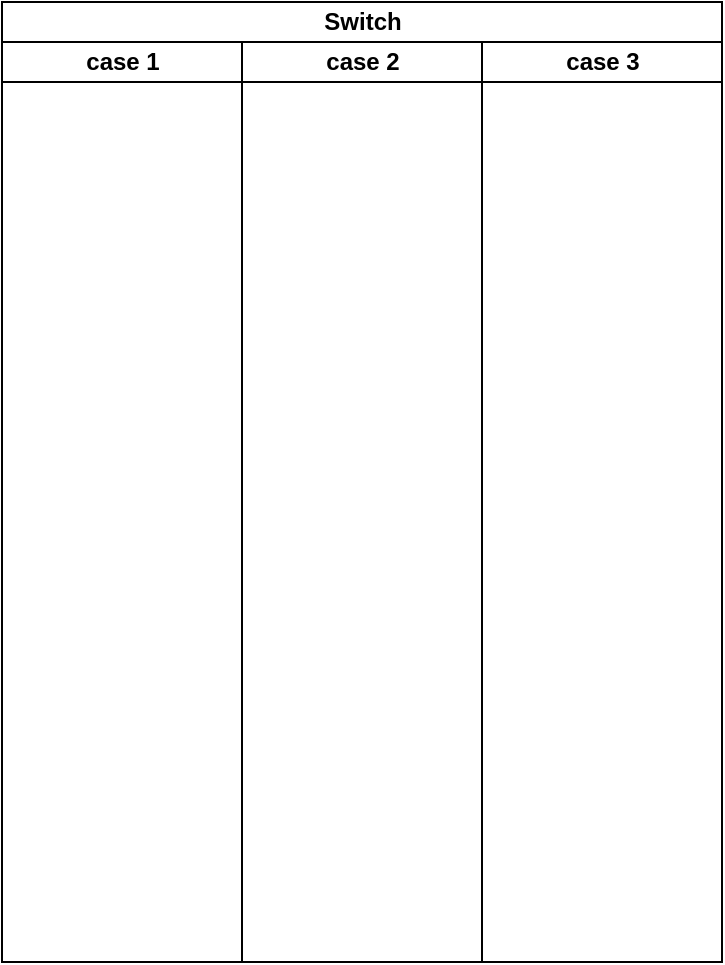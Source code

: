 <mxfile version="26.0.14">
  <diagram name="第 1 页" id="xQG21W5mX2yJOL5AeQkj">
    <mxGraphModel dx="1391" dy="761" grid="1" gridSize="10" guides="1" tooltips="1" connect="1" arrows="1" fold="1" page="1" pageScale="1" pageWidth="827" pageHeight="1169" math="0" shadow="0">
      <root>
        <mxCell id="0" />
        <mxCell id="1" parent="0" />
        <mxCell id="K1igxSFGgHAnKbKog8Dg-1" value="Switch" style="swimlane;childLayout=stackLayout;resizeParent=1;resizeParentMax=0;startSize=20;html=1;" vertex="1" parent="1">
          <mxGeometry x="230.0" y="150" width="360" height="480" as="geometry" />
        </mxCell>
        <mxCell id="K1igxSFGgHAnKbKog8Dg-2" value="case 1" style="swimlane;startSize=20;html=1;" vertex="1" parent="K1igxSFGgHAnKbKog8Dg-1">
          <mxGeometry y="20" width="120" height="460" as="geometry" />
        </mxCell>
        <mxCell id="K1igxSFGgHAnKbKog8Dg-3" value="case 2" style="swimlane;startSize=20;html=1;" vertex="1" parent="K1igxSFGgHAnKbKog8Dg-1">
          <mxGeometry x="120" y="20" width="120" height="460" as="geometry" />
        </mxCell>
        <mxCell id="K1igxSFGgHAnKbKog8Dg-4" value="case 3" style="swimlane;startSize=20;html=1;" vertex="1" parent="K1igxSFGgHAnKbKog8Dg-1">
          <mxGeometry x="240" y="20" width="120" height="460" as="geometry" />
        </mxCell>
      </root>
    </mxGraphModel>
  </diagram>
</mxfile>
